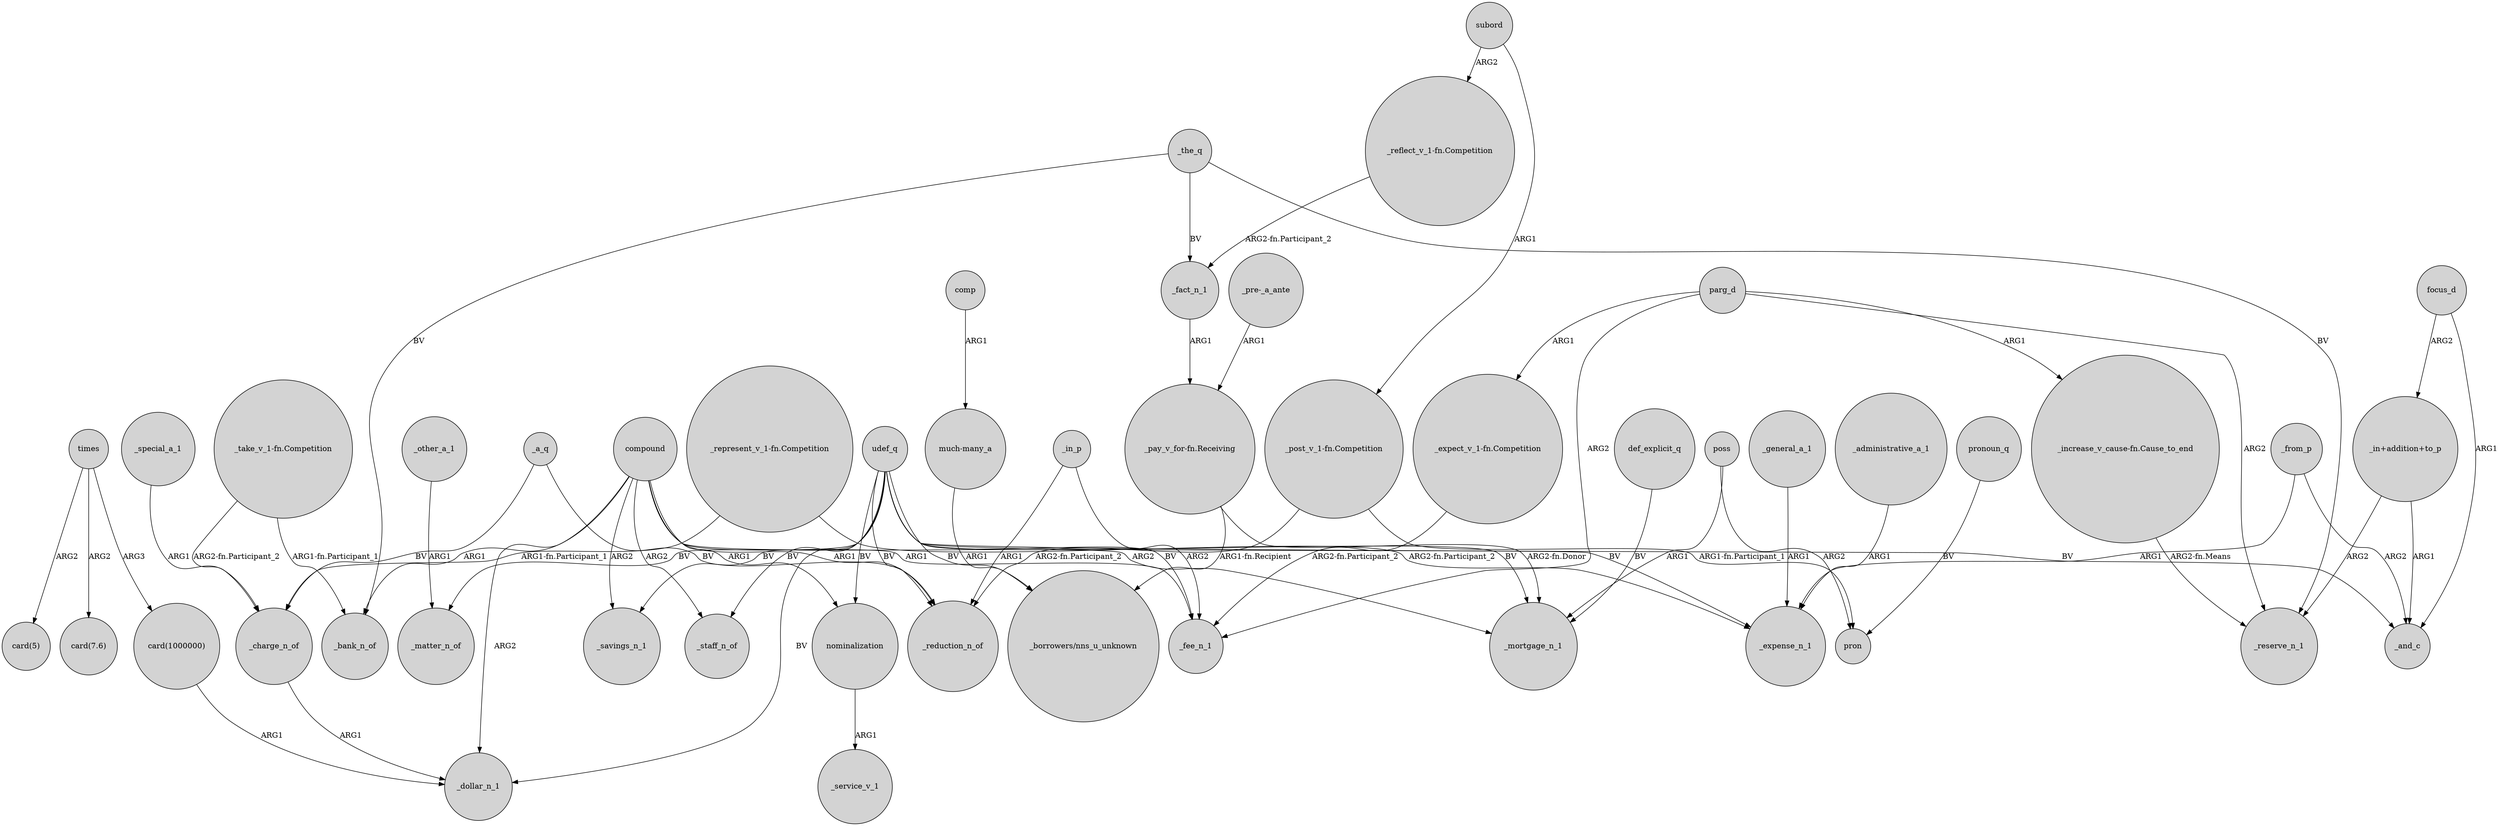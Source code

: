 digraph {
	node [shape=circle style=filled]
	udef_q -> _savings_n_1 [label=BV]
	"_pay_v_for-fn.Receiving" -> _mortgage_n_1 [label="ARG2-fn.Donor"]
	_charge_n_of -> _dollar_n_1 [label=ARG1]
	udef_q -> _fee_n_1 [label=BV]
	"_take_v_1-fn.Competition" -> _bank_n_of [label="ARG1-fn.Participant_1"]
	_the_q -> _bank_n_of [label=BV]
	_the_q -> _reserve_n_1 [label=BV]
	subord -> "_post_v_1-fn.Competition" [label=ARG1]
	def_explicit_q -> _mortgage_n_1 [label=BV]
	udef_q -> _staff_n_of [label=BV]
	_general_a_1 -> _expense_n_1 [label=ARG1]
	parg_d -> _reserve_n_1 [label=ARG2]
	compound -> _bank_n_of [label=ARG1]
	compound -> _fee_n_1 [label=ARG1]
	_other_a_1 -> _matter_n_of [label=ARG1]
	udef_q -> "_borrowers/nns_u_unknown" [label=BV]
	_administrative_a_1 -> _expense_n_1 [label=ARG1]
	udef_q -> nominalization [label=BV]
	"_take_v_1-fn.Competition" -> _charge_n_of [label="ARG2-fn.Participant_2"]
	_from_p -> _and_c [label=ARG2]
	nominalization -> _service_v_1 [label=ARG1]
	times -> "card(1000000)" [label=ARG3]
	compound -> _reduction_n_of [label=ARG1]
	compound -> _dollar_n_1 [label=ARG2]
	_a_q -> _charge_n_of [label=BV]
	"_expect_v_1-fn.Competition" -> _fee_n_1 [label="ARG2-fn.Participant_2"]
	"_post_v_1-fn.Competition" -> pron [label="ARG1-fn.Participant_1"]
	udef_q -> _and_c [label=BV]
	"_increase_v_cause-fn.Cause_to_end" -> _reserve_n_1 [label="ARG2-fn.Means"]
	parg_d -> "_increase_v_cause-fn.Cause_to_end" [label=ARG1]
	times -> "card(5)" [label=ARG2]
	pronoun_q -> pron [label=BV]
	udef_q -> _mortgage_n_1 [label=BV]
	compound -> _mortgage_n_1 [label=ARG2]
	compound -> nominalization [label=ARG1]
	poss -> pron [label=ARG2]
	comp -> "much-many_a" [label=ARG1]
	"_represent_v_1-fn.Competition" -> _expense_n_1 [label="ARG2-fn.Participant_2"]
	_from_p -> _expense_n_1 [label=ARG1]
	_the_q -> _fact_n_1 [label=BV]
	"_pay_v_for-fn.Receiving" -> "_borrowers/nns_u_unknown" [label="ARG1-fn.Recipient"]
	udef_q -> _reduction_n_of [label=BV]
	udef_q -> _matter_n_of [label=BV]
	_special_a_1 -> _charge_n_of [label=ARG1]
	focus_d -> _and_c [label=ARG1]
	udef_q -> _dollar_n_1 [label=BV]
	"card(1000000)" -> _dollar_n_1 [label=ARG1]
	"_in+addition+to_p" -> _reserve_n_1 [label=ARG2]
	udef_q -> _expense_n_1 [label=BV]
	parg_d -> "_expect_v_1-fn.Competition" [label=ARG1]
	"_reflect_v_1-fn.Competition" -> _fact_n_1 [label="ARG2-fn.Participant_2"]
	compound -> _savings_n_1 [label=ARG2]
	_fact_n_1 -> "_pay_v_for-fn.Receiving" [label=ARG1]
	compound -> _staff_n_of [label=ARG2]
	"_in+addition+to_p" -> _and_c [label=ARG1]
	_a_q -> _reduction_n_of [label=BV]
	poss -> _mortgage_n_1 [label=ARG1]
	times -> "card(7.6)" [label=ARG2]
	"_post_v_1-fn.Competition" -> _reduction_n_of [label="ARG2-fn.Participant_2"]
	"_pre-_a_ante" -> "_pay_v_for-fn.Receiving" [label=ARG1]
	subord -> "_reflect_v_1-fn.Competition" [label=ARG2]
	_in_p -> _fee_n_1 [label=ARG2]
	focus_d -> "_in+addition+to_p" [label=ARG2]
	parg_d -> _fee_n_1 [label=ARG2]
	_in_p -> _reduction_n_of [label=ARG1]
	"_represent_v_1-fn.Competition" -> _charge_n_of [label="ARG1-fn.Participant_1"]
	"much-many_a" -> "_borrowers/nns_u_unknown" [label=ARG1]
}
